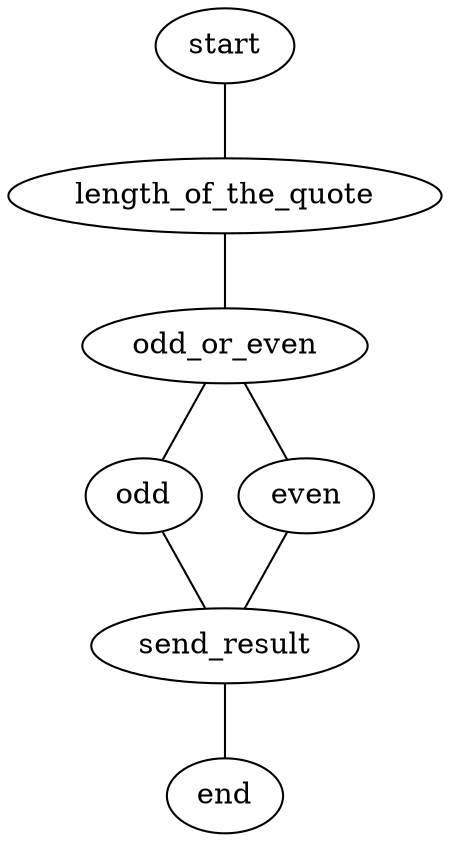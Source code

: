 graph {
    start -- length_of_the_quote;
    length_of_the_quote -- odd_or_even;
    odd_or_even -- odd;
    odd_or_even -- even;
    odd -- send_result;
    even -- send_result;
    send_result -- end;
}
